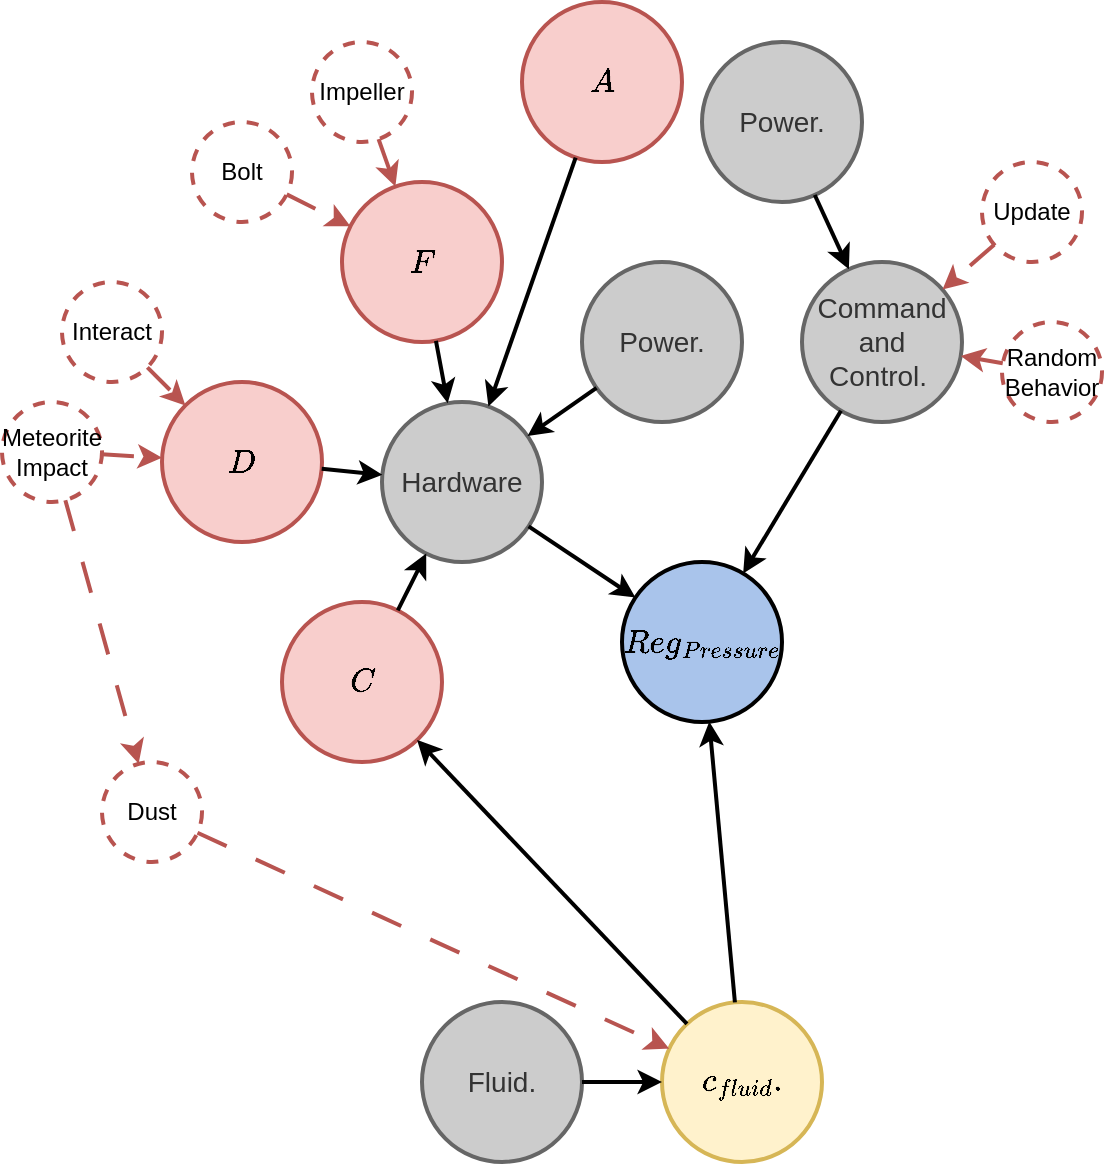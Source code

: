 <mxfile version="22.1.21" type="device" pages="2">
  <diagram name="Pump" id="0_WOAplyBA63272rJkTl">
    <mxGraphModel dx="-3696" dy="1784" grid="1" gridSize="10" guides="1" tooltips="1" connect="1" arrows="1" fold="1" page="1" pageScale="1" pageWidth="850" pageHeight="1100" math="1" shadow="0">
      <root>
        <mxCell id="0" />
        <mxCell id="1" parent="0" />
        <mxCell id="S3a6wqvJ_KHZnkn0MUWA-1" value="&lt;font style=&quot;font-size: 14px;&quot;&gt;Hardware&lt;/font&gt;" style="ellipse;whiteSpace=wrap;html=1;aspect=fixed;fillColor=#CCCCCC;strokeColor=#666666;strokeWidth=2;fontColor=#333333;" parent="1" vertex="1">
          <mxGeometry x="4490" y="-770" width="80" height="80" as="geometry" />
        </mxCell>
        <mxCell id="S3a6wqvJ_KHZnkn0MUWA-2" value="&lt;font style=&quot;font-size: 14px;&quot;&gt;Power.&lt;/font&gt;" style="ellipse;whiteSpace=wrap;html=1;aspect=fixed;fillColor=#CCCCCC;strokeColor=#666666;strokeWidth=2;fontColor=#333333;" parent="1" vertex="1">
          <mxGeometry x="4590" y="-840" width="80" height="80" as="geometry" />
        </mxCell>
        <mxCell id="S3a6wqvJ_KHZnkn0MUWA-3" value="&lt;font style=&quot;font-size: 14px;&quot;&gt;Command and Control.&amp;nbsp;&lt;/font&gt;" style="ellipse;whiteSpace=wrap;html=1;aspect=fixed;fillColor=#CCCCCC;strokeColor=#666666;strokeWidth=2;fontColor=#333333;" parent="1" vertex="1">
          <mxGeometry x="4700" y="-840" width="80" height="80" as="geometry" />
        </mxCell>
        <mxCell id="S3a6wqvJ_KHZnkn0MUWA-4" value="&lt;font style=&quot;font-size: 14px;&quot;&gt;$$Reg_{Pressure}$$&lt;/font&gt;" style="ellipse;whiteSpace=wrap;html=1;aspect=fixed;fillColor=#A9C4EB;strokeWidth=2;" parent="1" vertex="1">
          <mxGeometry x="4610" y="-690" width="80" height="80" as="geometry" />
        </mxCell>
        <mxCell id="S3a6wqvJ_KHZnkn0MUWA-5" value="&lt;font style=&quot;font-size: 14px;&quot;&gt;Power.&lt;/font&gt;" style="ellipse;whiteSpace=wrap;html=1;aspect=fixed;fillColor=#CCCCCC;strokeColor=#666666;strokeWidth=2;fontColor=#333333;" parent="1" vertex="1">
          <mxGeometry x="4650" y="-950" width="80" height="80" as="geometry" />
        </mxCell>
        <mxCell id="S3a6wqvJ_KHZnkn0MUWA-6" value="" style="endArrow=classic;html=1;rounded=0;strokeWidth=2;" parent="1" source="S3a6wqvJ_KHZnkn0MUWA-1" target="S3a6wqvJ_KHZnkn0MUWA-4" edge="1">
          <mxGeometry width="50" height="50" relative="1" as="geometry">
            <mxPoint x="4751" y="-816" as="sourcePoint" />
            <mxPoint x="4739" y="-759" as="targetPoint" />
          </mxGeometry>
        </mxCell>
        <mxCell id="S3a6wqvJ_KHZnkn0MUWA-7" value="" style="endArrow=classic;html=1;rounded=0;strokeWidth=2;" parent="1" source="S3a6wqvJ_KHZnkn0MUWA-2" target="S3a6wqvJ_KHZnkn0MUWA-1" edge="1">
          <mxGeometry width="50" height="50" relative="1" as="geometry">
            <mxPoint x="4573" y="-698" as="sourcePoint" />
            <mxPoint x="4627" y="-662" as="targetPoint" />
          </mxGeometry>
        </mxCell>
        <mxCell id="S3a6wqvJ_KHZnkn0MUWA-8" value="" style="endArrow=classic;html=1;rounded=0;strokeWidth=2;" parent="1" source="S3a6wqvJ_KHZnkn0MUWA-3" target="S3a6wqvJ_KHZnkn0MUWA-4" edge="1">
          <mxGeometry width="50" height="50" relative="1" as="geometry">
            <mxPoint x="4645" y="-750" as="sourcePoint" />
            <mxPoint x="4655" y="-680" as="targetPoint" />
          </mxGeometry>
        </mxCell>
        <mxCell id="S3a6wqvJ_KHZnkn0MUWA-9" value="" style="endArrow=classic;html=1;rounded=0;strokeWidth=2;" parent="1" source="S3a6wqvJ_KHZnkn0MUWA-5" target="S3a6wqvJ_KHZnkn0MUWA-3" edge="1">
          <mxGeometry width="50" height="50" relative="1" as="geometry">
            <mxPoint x="4729" y="-756" as="sourcePoint" />
            <mxPoint x="4681" y="-674" as="targetPoint" />
          </mxGeometry>
        </mxCell>
        <mxCell id="S3a6wqvJ_KHZnkn0MUWA-10" value="&lt;font style=&quot;font-size: 12px;&quot;&gt;Update&lt;/font&gt;" style="ellipse;whiteSpace=wrap;html=1;aspect=fixed;strokeWidth=2;strokeColor=#b85450;fillColor=#ffffff;dashed=1;" parent="1" vertex="1">
          <mxGeometry x="4790" y="-890" width="50" height="50" as="geometry" />
        </mxCell>
        <mxCell id="S3a6wqvJ_KHZnkn0MUWA-11" value="&lt;font style=&quot;font-size: 12px;&quot;&gt;Random Behavior&lt;/font&gt;" style="ellipse;whiteSpace=wrap;html=1;aspect=fixed;strokeWidth=2;strokeColor=#b85450;fillColor=#ffffff;dashed=1;" parent="1" vertex="1">
          <mxGeometry x="4800" y="-810" width="50" height="50" as="geometry" />
        </mxCell>
        <mxCell id="S3a6wqvJ_KHZnkn0MUWA-12" value="" style="endArrow=classic;html=1;rounded=0;strokeColor=#B85450;dashed=1;dashPattern=8 8;strokeWidth=2;" parent="1" source="S3a6wqvJ_KHZnkn0MUWA-11" target="S3a6wqvJ_KHZnkn0MUWA-3" edge="1">
          <mxGeometry width="50" height="50" relative="1" as="geometry">
            <mxPoint x="4930" y="-849" as="sourcePoint" />
            <mxPoint x="4900" y="-854" as="targetPoint" />
          </mxGeometry>
        </mxCell>
        <mxCell id="S3a6wqvJ_KHZnkn0MUWA-13" value="" style="endArrow=classic;html=1;rounded=0;strokeColor=#B85450;dashed=1;dashPattern=8 8;strokeWidth=2;" parent="1" source="S3a6wqvJ_KHZnkn0MUWA-10" target="S3a6wqvJ_KHZnkn0MUWA-3" edge="1">
          <mxGeometry width="50" height="50" relative="1" as="geometry">
            <mxPoint x="4916" y="-904" as="sourcePoint" />
            <mxPoint x="4891" y="-885" as="targetPoint" />
          </mxGeometry>
        </mxCell>
        <mxCell id="S3a6wqvJ_KHZnkn0MUWA-14" value="&lt;font style=&quot;font-size: 14px;&quot;&gt;$$A$$&lt;/font&gt;" style="ellipse;whiteSpace=wrap;html=1;aspect=fixed;fillColor=#f8cecc;strokeColor=#b85450;strokeWidth=2;" parent="1" vertex="1">
          <mxGeometry x="4560" y="-970" width="80" height="80" as="geometry" />
        </mxCell>
        <mxCell id="S3a6wqvJ_KHZnkn0MUWA-15" value="&lt;font style=&quot;font-size: 14px;&quot;&gt;$$D$$&lt;/font&gt;" style="ellipse;whiteSpace=wrap;html=1;aspect=fixed;fillColor=#f8cecc;strokeColor=#b85450;strokeWidth=2;" parent="1" vertex="1">
          <mxGeometry x="4380" y="-780" width="80" height="80" as="geometry" />
        </mxCell>
        <mxCell id="S3a6wqvJ_KHZnkn0MUWA-16" value="&lt;font style=&quot;font-size: 14px;&quot;&gt;$$F$$&lt;/font&gt;" style="ellipse;whiteSpace=wrap;html=1;aspect=fixed;fillColor=#f8cecc;strokeColor=#b85450;strokeWidth=2;" parent="1" vertex="1">
          <mxGeometry x="4470" y="-880" width="80" height="80" as="geometry" />
        </mxCell>
        <mxCell id="S3a6wqvJ_KHZnkn0MUWA-17" value="&lt;font style=&quot;font-size: 14px;&quot;&gt;Fluid.&lt;/font&gt;" style="ellipse;whiteSpace=wrap;html=1;aspect=fixed;fillColor=#CCCCCC;strokeColor=#666666;strokeWidth=2;fontColor=#333333;direction=south;" parent="1" vertex="1">
          <mxGeometry x="4510" y="-470" width="80" height="80" as="geometry" />
        </mxCell>
        <mxCell id="S3a6wqvJ_KHZnkn0MUWA-18" value="&lt;font style=&quot;font-size: 14px;&quot;&gt;$$c_{fluid}.$$&lt;/font&gt;" style="ellipse;whiteSpace=wrap;html=1;aspect=fixed;strokeWidth=2;strokeColor=#d6b656;fillColor=#fff2cc;direction=south;rotation=0;" parent="1" vertex="1">
          <mxGeometry x="4630" y="-470" width="80" height="80" as="geometry" />
        </mxCell>
        <mxCell id="S3a6wqvJ_KHZnkn0MUWA-19" value="&lt;font style=&quot;font-size: 14px;&quot;&gt;$$C$$&lt;/font&gt;" style="ellipse;whiteSpace=wrap;html=1;aspect=fixed;fillColor=#f8cecc;strokeColor=#b85450;strokeWidth=2;" parent="1" vertex="1">
          <mxGeometry x="4440" y="-670" width="80" height="80" as="geometry" />
        </mxCell>
        <mxCell id="S3a6wqvJ_KHZnkn0MUWA-20" value="" style="endArrow=classic;html=1;rounded=0;strokeWidth=2;" parent="1" source="S3a6wqvJ_KHZnkn0MUWA-17" target="S3a6wqvJ_KHZnkn0MUWA-18" edge="1">
          <mxGeometry width="50" height="50" relative="1" as="geometry">
            <mxPoint x="5004" y="-117" as="sourcePoint" />
            <mxPoint x="4976" y="-183" as="targetPoint" />
          </mxGeometry>
        </mxCell>
        <mxCell id="S3a6wqvJ_KHZnkn0MUWA-21" value="" style="endArrow=classic;html=1;rounded=0;strokeWidth=2;" parent="1" source="S3a6wqvJ_KHZnkn0MUWA-19" target="S3a6wqvJ_KHZnkn0MUWA-1" edge="1">
          <mxGeometry width="50" height="50" relative="1" as="geometry">
            <mxPoint x="4620" y="-420" as="sourcePoint" />
            <mxPoint x="4660" y="-420" as="targetPoint" />
          </mxGeometry>
        </mxCell>
        <mxCell id="S3a6wqvJ_KHZnkn0MUWA-22" value="" style="endArrow=classic;html=1;rounded=0;strokeWidth=2;" parent="1" source="S3a6wqvJ_KHZnkn0MUWA-15" target="S3a6wqvJ_KHZnkn0MUWA-1" edge="1">
          <mxGeometry width="50" height="50" relative="1" as="geometry">
            <mxPoint x="4508" y="-656" as="sourcePoint" />
            <mxPoint x="4522" y="-684" as="targetPoint" />
          </mxGeometry>
        </mxCell>
        <mxCell id="S3a6wqvJ_KHZnkn0MUWA-23" value="" style="endArrow=classic;html=1;rounded=0;strokeWidth=2;" parent="1" source="S3a6wqvJ_KHZnkn0MUWA-16" target="S3a6wqvJ_KHZnkn0MUWA-1" edge="1">
          <mxGeometry width="50" height="50" relative="1" as="geometry">
            <mxPoint x="4470" y="-727" as="sourcePoint" />
            <mxPoint x="4500" y="-724" as="targetPoint" />
          </mxGeometry>
        </mxCell>
        <mxCell id="S3a6wqvJ_KHZnkn0MUWA-24" value="" style="endArrow=classic;html=1;rounded=0;strokeWidth=2;" parent="1" source="S3a6wqvJ_KHZnkn0MUWA-14" target="S3a6wqvJ_KHZnkn0MUWA-1" edge="1">
          <mxGeometry width="50" height="50" relative="1" as="geometry">
            <mxPoint x="4527" y="-791" as="sourcePoint" />
            <mxPoint x="4533" y="-759" as="targetPoint" />
          </mxGeometry>
        </mxCell>
        <mxCell id="S3a6wqvJ_KHZnkn0MUWA-25" value="" style="endArrow=classic;html=1;rounded=0;strokeWidth=2;" parent="1" source="S3a6wqvJ_KHZnkn0MUWA-18" target="S3a6wqvJ_KHZnkn0MUWA-4" edge="1">
          <mxGeometry width="50" height="50" relative="1" as="geometry">
            <mxPoint x="4573" y="-698" as="sourcePoint" />
            <mxPoint x="4627" y="-662" as="targetPoint" />
          </mxGeometry>
        </mxCell>
        <mxCell id="S3a6wqvJ_KHZnkn0MUWA-26" value="&lt;font style=&quot;font-size: 12px;&quot;&gt;Meteorite Impact&lt;/font&gt;" style="ellipse;whiteSpace=wrap;html=1;aspect=fixed;strokeWidth=2;strokeColor=#b85450;fillColor=#ffffff;dashed=1;" parent="1" vertex="1">
          <mxGeometry x="4300" y="-770" width="50" height="50" as="geometry" />
        </mxCell>
        <mxCell id="S3a6wqvJ_KHZnkn0MUWA-27" value="Interact" style="ellipse;whiteSpace=wrap;html=1;aspect=fixed;strokeWidth=2;strokeColor=#b85450;fillColor=#ffffff;dashed=1;" parent="1" vertex="1">
          <mxGeometry x="4330" y="-830" width="50" height="50" as="geometry" />
        </mxCell>
        <mxCell id="S3a6wqvJ_KHZnkn0MUWA-28" value="" style="endArrow=classic;html=1;rounded=0;strokeColor=#B85450;dashed=1;dashPattern=8 8;strokeWidth=2;" parent="1" source="S3a6wqvJ_KHZnkn0MUWA-27" target="S3a6wqvJ_KHZnkn0MUWA-15" edge="1">
          <mxGeometry width="50" height="50" relative="1" as="geometry">
            <mxPoint x="4350" y="-500" as="sourcePoint" />
            <mxPoint x="4460" y="-250" as="targetPoint" />
          </mxGeometry>
        </mxCell>
        <mxCell id="S3a6wqvJ_KHZnkn0MUWA-29" value="" style="endArrow=classic;html=1;rounded=0;strokeColor=#B85450;dashed=1;dashPattern=8 8;strokeWidth=2;" parent="1" source="S3a6wqvJ_KHZnkn0MUWA-26" target="S3a6wqvJ_KHZnkn0MUWA-15" edge="1">
          <mxGeometry width="50" height="50" relative="1" as="geometry">
            <mxPoint x="4350" y="-320" as="sourcePoint" />
            <mxPoint x="4430" y="-560" as="targetPoint" />
          </mxGeometry>
        </mxCell>
        <mxCell id="S3a6wqvJ_KHZnkn0MUWA-30" value="" style="endArrow=classic;html=1;rounded=0;strokeWidth=2;" parent="1" source="S3a6wqvJ_KHZnkn0MUWA-18" target="S3a6wqvJ_KHZnkn0MUWA-19" edge="1">
          <mxGeometry width="50" height="50" relative="1" as="geometry">
            <mxPoint x="4600" y="-420" as="sourcePoint" />
            <mxPoint x="4640" y="-420" as="targetPoint" />
          </mxGeometry>
        </mxCell>
        <mxCell id="S3a6wqvJ_KHZnkn0MUWA-31" value="&lt;font style=&quot;font-size: 12px;&quot;&gt;Bolt&lt;/font&gt;" style="ellipse;whiteSpace=wrap;html=1;aspect=fixed;strokeWidth=2;strokeColor=#b85450;fillColor=#ffffff;dashed=1;" parent="1" vertex="1">
          <mxGeometry x="4395" y="-910" width="50" height="50" as="geometry" />
        </mxCell>
        <mxCell id="S3a6wqvJ_KHZnkn0MUWA-32" value="Impeller" style="ellipse;whiteSpace=wrap;html=1;aspect=fixed;strokeWidth=2;strokeColor=#b85450;fillColor=#ffffff;dashed=1;" parent="1" vertex="1">
          <mxGeometry x="4455" y="-950" width="50" height="50" as="geometry" />
        </mxCell>
        <mxCell id="S3a6wqvJ_KHZnkn0MUWA-33" value="" style="endArrow=classic;html=1;rounded=0;strokeColor=#B85450;dashed=1;dashPattern=8 8;strokeWidth=2;" parent="1" source="S3a6wqvJ_KHZnkn0MUWA-31" target="S3a6wqvJ_KHZnkn0MUWA-16" edge="1">
          <mxGeometry width="50" height="50" relative="1" as="geometry">
            <mxPoint x="4360" y="-734" as="sourcePoint" />
            <mxPoint x="4390" y="-732" as="targetPoint" />
          </mxGeometry>
        </mxCell>
        <mxCell id="S3a6wqvJ_KHZnkn0MUWA-34" value="" style="endArrow=classic;html=1;rounded=0;strokeColor=#B85450;dashed=1;dashPattern=8 8;strokeWidth=2;" parent="1" source="S3a6wqvJ_KHZnkn0MUWA-32" target="S3a6wqvJ_KHZnkn0MUWA-16" edge="1">
          <mxGeometry width="50" height="50" relative="1" as="geometry">
            <mxPoint x="4452" y="-864" as="sourcePoint" />
            <mxPoint x="4484" y="-848" as="targetPoint" />
          </mxGeometry>
        </mxCell>
        <mxCell id="S3a6wqvJ_KHZnkn0MUWA-35" value="&lt;font style=&quot;font-size: 12px;&quot;&gt;Dust&lt;/font&gt;" style="ellipse;whiteSpace=wrap;html=1;aspect=fixed;strokeWidth=2;strokeColor=#b85450;fillColor=#ffffff;dashed=1;" parent="1" vertex="1">
          <mxGeometry x="4350" y="-590" width="50" height="50" as="geometry" />
        </mxCell>
        <mxCell id="S3a6wqvJ_KHZnkn0MUWA-36" value="" style="endArrow=classic;html=1;rounded=0;strokeColor=#B85450;dashed=1;dashPattern=8 8;strokeWidth=2;" parent="1" source="S3a6wqvJ_KHZnkn0MUWA-26" target="S3a6wqvJ_KHZnkn0MUWA-35" edge="1">
          <mxGeometry width="50" height="50" relative="1" as="geometry">
            <mxPoint x="4360" y="-734" as="sourcePoint" />
            <mxPoint x="4390" y="-732" as="targetPoint" />
            <Array as="points" />
          </mxGeometry>
        </mxCell>
        <mxCell id="S3a6wqvJ_KHZnkn0MUWA-37" value="" style="endArrow=classic;html=1;rounded=0;strokeColor=#B85450;dashed=1;dashPattern=8 8;strokeWidth=2;" parent="1" source="S3a6wqvJ_KHZnkn0MUWA-35" target="S3a6wqvJ_KHZnkn0MUWA-18" edge="1">
          <mxGeometry width="50" height="50" relative="1" as="geometry">
            <mxPoint x="4342" y="-711" as="sourcePoint" />
            <mxPoint x="4378" y="-579" as="targetPoint" />
            <Array as="points" />
          </mxGeometry>
        </mxCell>
      </root>
    </mxGraphModel>
  </diagram>
  <diagram id="Ynrv6BabhiPhyXfEsbm4" name="Pump - C">
    <mxGraphModel dx="-3696" dy="1784" grid="1" gridSize="10" guides="1" tooltips="1" connect="1" arrows="1" fold="1" page="1" pageScale="1" pageWidth="850" pageHeight="1100" math="1" shadow="0">
      <root>
        <mxCell id="0" />
        <mxCell id="1" parent="0" />
        <mxCell id="xTWIMm0Xr5rcW1xujKDz-1" value="" style="ellipse;whiteSpace=wrap;html=1;strokeWidth=3;" parent="1" vertex="1">
          <mxGeometry x="4289" y="-1016" width="580" height="530" as="geometry" />
        </mxCell>
        <mxCell id="_KDeC4PoL_p-tAMX5x54-1" value="&lt;font style=&quot;font-size: 14px;&quot;&gt;Hardware&lt;/font&gt;" style="ellipse;whiteSpace=wrap;html=1;aspect=fixed;fillColor=#CCCCCC;strokeColor=#666666;strokeWidth=2;fontColor=#333333;" parent="1" vertex="1">
          <mxGeometry x="4490" y="-770" width="80" height="80" as="geometry" />
        </mxCell>
        <mxCell id="_KDeC4PoL_p-tAMX5x54-2" value="&lt;font style=&quot;font-size: 14px;&quot;&gt;Power.&lt;/font&gt;" style="ellipse;whiteSpace=wrap;html=1;aspect=fixed;fillColor=#CCCCCC;strokeColor=#666666;strokeWidth=2;fontColor=#333333;" parent="1" vertex="1">
          <mxGeometry x="4610" y="-800" width="80" height="80" as="geometry" />
        </mxCell>
        <mxCell id="_KDeC4PoL_p-tAMX5x54-3" value="&lt;font style=&quot;font-size: 14px;&quot;&gt;Software.&amp;nbsp;&lt;/font&gt;" style="ellipse;whiteSpace=wrap;html=1;aspect=fixed;fillColor=#CCCCCC;strokeColor=#666666;strokeWidth=2;fontColor=#333333;" parent="1" vertex="1">
          <mxGeometry x="4720" y="-650" width="80" height="80" as="geometry" />
        </mxCell>
        <mxCell id="_KDeC4PoL_p-tAMX5x54-4" value="&lt;font style=&quot;font-size: 14px;&quot;&gt;$$Reg_{Pressure}$$&lt;/font&gt;" style="ellipse;whiteSpace=wrap;html=1;aspect=fixed;fillColor=#A9C4EB;strokeWidth=2;" parent="1" vertex="1">
          <mxGeometry x="4610" y="-690" width="80" height="80" as="geometry" />
        </mxCell>
        <mxCell id="_KDeC4PoL_p-tAMX5x54-5" value="&lt;font style=&quot;font-size: 14px;&quot;&gt;Power.&lt;/font&gt;" style="ellipse;whiteSpace=wrap;html=1;aspect=fixed;fillColor=#CCCCCC;strokeColor=#666666;strokeWidth=2;fontColor=#333333;" parent="1" vertex="1">
          <mxGeometry x="4915" y="-680" width="80" height="80" as="geometry" />
        </mxCell>
        <mxCell id="_KDeC4PoL_p-tAMX5x54-6" value="" style="endArrow=classic;html=1;rounded=0;strokeWidth=2;" parent="1" source="_KDeC4PoL_p-tAMX5x54-1" target="_KDeC4PoL_p-tAMX5x54-4" edge="1">
          <mxGeometry width="50" height="50" relative="1" as="geometry">
            <mxPoint x="4751" y="-816" as="sourcePoint" />
            <mxPoint x="4739" y="-759" as="targetPoint" />
          </mxGeometry>
        </mxCell>
        <mxCell id="_KDeC4PoL_p-tAMX5x54-7" value="" style="endArrow=classic;html=1;rounded=0;strokeWidth=2;" parent="1" source="_KDeC4PoL_p-tAMX5x54-2" target="_KDeC4PoL_p-tAMX5x54-1" edge="1">
          <mxGeometry width="50" height="50" relative="1" as="geometry">
            <mxPoint x="4573" y="-698" as="sourcePoint" />
            <mxPoint x="4627" y="-662" as="targetPoint" />
          </mxGeometry>
        </mxCell>
        <mxCell id="_KDeC4PoL_p-tAMX5x54-8" value="" style="endArrow=classic;html=1;rounded=0;strokeWidth=2;" parent="1" source="_KDeC4PoL_p-tAMX5x54-3" target="_KDeC4PoL_p-tAMX5x54-4" edge="1">
          <mxGeometry width="50" height="50" relative="1" as="geometry">
            <mxPoint x="4645" y="-750" as="sourcePoint" />
            <mxPoint x="4655" y="-680" as="targetPoint" />
          </mxGeometry>
        </mxCell>
        <mxCell id="_KDeC4PoL_p-tAMX5x54-9" value="" style="endArrow=classic;html=1;rounded=0;strokeWidth=2;" parent="1" source="_KDeC4PoL_p-tAMX5x54-5" target="_KDeC4PoL_p-tAMX5x54-3" edge="1">
          <mxGeometry width="50" height="50" relative="1" as="geometry">
            <mxPoint x="4729" y="-756" as="sourcePoint" />
            <mxPoint x="4681" y="-674" as="targetPoint" />
          </mxGeometry>
        </mxCell>
        <mxCell id="_KDeC4PoL_p-tAMX5x54-10" value="&lt;font style=&quot;font-size: 12px;&quot;&gt;Update&lt;/font&gt;" style="ellipse;whiteSpace=wrap;html=1;aspect=fixed;strokeWidth=2;strokeColor=#b85450;fillColor=#ffffff;dashed=1;" parent="1" vertex="1">
          <mxGeometry x="4790" y="-700" width="50" height="50" as="geometry" />
        </mxCell>
        <mxCell id="_KDeC4PoL_p-tAMX5x54-11" value="&lt;font style=&quot;font-size: 12px;&quot;&gt;Random Behavior&lt;/font&gt;" style="ellipse;whiteSpace=wrap;html=1;aspect=fixed;strokeWidth=2;strokeColor=#b85450;fillColor=#ffffff;dashed=1;" parent="1" vertex="1">
          <mxGeometry x="4675" y="-575" width="50" height="50" as="geometry" />
        </mxCell>
        <mxCell id="_KDeC4PoL_p-tAMX5x54-12" value="" style="endArrow=classic;html=1;rounded=0;strokeColor=#B85450;dashed=1;dashPattern=8 8;strokeWidth=2;" parent="1" source="_KDeC4PoL_p-tAMX5x54-11" target="_KDeC4PoL_p-tAMX5x54-3" edge="1">
          <mxGeometry width="50" height="50" relative="1" as="geometry">
            <mxPoint x="4930" y="-849" as="sourcePoint" />
            <mxPoint x="4900" y="-854" as="targetPoint" />
          </mxGeometry>
        </mxCell>
        <mxCell id="_KDeC4PoL_p-tAMX5x54-13" value="" style="endArrow=classic;html=1;rounded=0;strokeColor=#B85450;dashed=1;dashPattern=8 8;strokeWidth=2;" parent="1" source="_KDeC4PoL_p-tAMX5x54-10" target="_KDeC4PoL_p-tAMX5x54-3" edge="1">
          <mxGeometry width="50" height="50" relative="1" as="geometry">
            <mxPoint x="4916" y="-904" as="sourcePoint" />
            <mxPoint x="4891" y="-885" as="targetPoint" />
          </mxGeometry>
        </mxCell>
        <mxCell id="_KDeC4PoL_p-tAMX5x54-16" value="&lt;font style=&quot;font-size: 14px;&quot;&gt;$$A$$&lt;/font&gt;" style="ellipse;whiteSpace=wrap;html=1;aspect=fixed;fillColor=#f8cecc;strokeColor=#b85450;strokeWidth=2;" parent="1" vertex="1">
          <mxGeometry x="4560" y="-970" width="80" height="80" as="geometry" />
        </mxCell>
        <mxCell id="_KDeC4PoL_p-tAMX5x54-17" value="&lt;font style=&quot;font-size: 14px;&quot;&gt;$$D$$&lt;/font&gt;" style="ellipse;whiteSpace=wrap;html=1;aspect=fixed;fillColor=#f8cecc;strokeColor=#b85450;strokeWidth=2;" parent="1" vertex="1">
          <mxGeometry x="4380" y="-780" width="80" height="80" as="geometry" />
        </mxCell>
        <mxCell id="_KDeC4PoL_p-tAMX5x54-18" value="&lt;font style=&quot;font-size: 14px;&quot;&gt;$$F$$&lt;/font&gt;" style="ellipse;whiteSpace=wrap;html=1;aspect=fixed;fillColor=#f8cecc;strokeColor=#b85450;strokeWidth=2;" parent="1" vertex="1">
          <mxGeometry x="4470" y="-880" width="80" height="80" as="geometry" />
        </mxCell>
        <mxCell id="_KDeC4PoL_p-tAMX5x54-19" value="&lt;font style=&quot;font-size: 14px;&quot;&gt;Fluid.&lt;/font&gt;" style="ellipse;whiteSpace=wrap;html=1;aspect=fixed;fillColor=#CCCCCC;strokeColor=#666666;strokeWidth=2;fontColor=#333333;direction=south;" parent="1" vertex="1">
          <mxGeometry x="4510" y="-470" width="80" height="80" as="geometry" />
        </mxCell>
        <mxCell id="_KDeC4PoL_p-tAMX5x54-20" value="&lt;font style=&quot;font-size: 14px;&quot;&gt;$$c_{fluid}.$$&lt;/font&gt;" style="ellipse;whiteSpace=wrap;html=1;aspect=fixed;strokeWidth=2;strokeColor=#d6b656;fillColor=#fff2cc;direction=south;rotation=0;" parent="1" vertex="1">
          <mxGeometry x="4630" y="-470" width="80" height="80" as="geometry" />
        </mxCell>
        <mxCell id="_KDeC4PoL_p-tAMX5x54-22" value="&lt;font style=&quot;font-size: 14px;&quot;&gt;$$C$$&lt;/font&gt;" style="ellipse;whiteSpace=wrap;html=1;aspect=fixed;fillColor=#f8cecc;strokeColor=#b85450;strokeWidth=2;" parent="1" vertex="1">
          <mxGeometry x="4440" y="-670" width="80" height="80" as="geometry" />
        </mxCell>
        <mxCell id="_KDeC4PoL_p-tAMX5x54-23" value="" style="endArrow=classic;html=1;rounded=0;strokeWidth=2;" parent="1" source="_KDeC4PoL_p-tAMX5x54-19" target="_KDeC4PoL_p-tAMX5x54-20" edge="1">
          <mxGeometry width="50" height="50" relative="1" as="geometry">
            <mxPoint x="5004" y="-117" as="sourcePoint" />
            <mxPoint x="4976" y="-183" as="targetPoint" />
          </mxGeometry>
        </mxCell>
        <mxCell id="_KDeC4PoL_p-tAMX5x54-24" value="" style="endArrow=classic;html=1;rounded=0;strokeWidth=2;" parent="1" source="_KDeC4PoL_p-tAMX5x54-22" target="_KDeC4PoL_p-tAMX5x54-1" edge="1">
          <mxGeometry width="50" height="50" relative="1" as="geometry">
            <mxPoint x="4620" y="-420" as="sourcePoint" />
            <mxPoint x="4660" y="-420" as="targetPoint" />
          </mxGeometry>
        </mxCell>
        <mxCell id="_KDeC4PoL_p-tAMX5x54-25" value="" style="endArrow=classic;html=1;rounded=0;strokeWidth=2;" parent="1" source="_KDeC4PoL_p-tAMX5x54-17" target="_KDeC4PoL_p-tAMX5x54-1" edge="1">
          <mxGeometry width="50" height="50" relative="1" as="geometry">
            <mxPoint x="4508" y="-656" as="sourcePoint" />
            <mxPoint x="4522" y="-684" as="targetPoint" />
          </mxGeometry>
        </mxCell>
        <mxCell id="_KDeC4PoL_p-tAMX5x54-26" value="" style="endArrow=classic;html=1;rounded=0;strokeWidth=2;" parent="1" source="_KDeC4PoL_p-tAMX5x54-18" target="_KDeC4PoL_p-tAMX5x54-1" edge="1">
          <mxGeometry width="50" height="50" relative="1" as="geometry">
            <mxPoint x="4470" y="-727" as="sourcePoint" />
            <mxPoint x="4500" y="-724" as="targetPoint" />
          </mxGeometry>
        </mxCell>
        <mxCell id="_KDeC4PoL_p-tAMX5x54-27" value="" style="endArrow=classic;html=1;rounded=0;strokeWidth=2;" parent="1" source="_KDeC4PoL_p-tAMX5x54-16" target="_KDeC4PoL_p-tAMX5x54-1" edge="1">
          <mxGeometry width="50" height="50" relative="1" as="geometry">
            <mxPoint x="4527" y="-791" as="sourcePoint" />
            <mxPoint x="4533" y="-759" as="targetPoint" />
          </mxGeometry>
        </mxCell>
        <mxCell id="_KDeC4PoL_p-tAMX5x54-28" value="" style="endArrow=classic;html=1;rounded=0;strokeWidth=2;" parent="1" source="_KDeC4PoL_p-tAMX5x54-20" target="_KDeC4PoL_p-tAMX5x54-4" edge="1">
          <mxGeometry width="50" height="50" relative="1" as="geometry">
            <mxPoint x="4573" y="-698" as="sourcePoint" />
            <mxPoint x="4627" y="-662" as="targetPoint" />
          </mxGeometry>
        </mxCell>
        <mxCell id="_KDeC4PoL_p-tAMX5x54-29" value="&lt;font style=&quot;font-size: 12px;&quot;&gt;Meteorite Impact&lt;/font&gt;" style="ellipse;whiteSpace=wrap;html=1;aspect=fixed;strokeWidth=2;strokeColor=#b85450;fillColor=#ffffff;dashed=1;" parent="1" vertex="1">
          <mxGeometry x="4300" y="-770" width="50" height="50" as="geometry" />
        </mxCell>
        <mxCell id="_KDeC4PoL_p-tAMX5x54-30" value="Interact" style="ellipse;whiteSpace=wrap;html=1;aspect=fixed;strokeWidth=2;strokeColor=#b85450;fillColor=#ffffff;dashed=1;" parent="1" vertex="1">
          <mxGeometry x="4330" y="-830" width="50" height="50" as="geometry" />
        </mxCell>
        <mxCell id="_KDeC4PoL_p-tAMX5x54-32" value="" style="endArrow=classic;html=1;rounded=0;strokeColor=#B85450;dashed=1;dashPattern=8 8;strokeWidth=2;" parent="1" source="_KDeC4PoL_p-tAMX5x54-30" target="_KDeC4PoL_p-tAMX5x54-17" edge="1">
          <mxGeometry width="50" height="50" relative="1" as="geometry">
            <mxPoint x="4350" y="-500" as="sourcePoint" />
            <mxPoint x="4460" y="-250" as="targetPoint" />
          </mxGeometry>
        </mxCell>
        <mxCell id="_KDeC4PoL_p-tAMX5x54-33" value="" style="endArrow=classic;html=1;rounded=0;strokeColor=#B85450;dashed=1;dashPattern=8 8;strokeWidth=2;" parent="1" source="_KDeC4PoL_p-tAMX5x54-29" target="_KDeC4PoL_p-tAMX5x54-17" edge="1">
          <mxGeometry width="50" height="50" relative="1" as="geometry">
            <mxPoint x="4350" y="-320" as="sourcePoint" />
            <mxPoint x="4430" y="-560" as="targetPoint" />
          </mxGeometry>
        </mxCell>
        <mxCell id="_KDeC4PoL_p-tAMX5x54-35" value="" style="endArrow=classic;html=1;rounded=0;strokeWidth=2;" parent="1" source="_KDeC4PoL_p-tAMX5x54-20" target="_KDeC4PoL_p-tAMX5x54-22" edge="1">
          <mxGeometry width="50" height="50" relative="1" as="geometry">
            <mxPoint x="4600" y="-420" as="sourcePoint" />
            <mxPoint x="4640" y="-420" as="targetPoint" />
          </mxGeometry>
        </mxCell>
        <mxCell id="_KDeC4PoL_p-tAMX5x54-36" value="&lt;font style=&quot;font-size: 12px;&quot;&gt;Bolt&lt;/font&gt;" style="ellipse;whiteSpace=wrap;html=1;aspect=fixed;strokeWidth=2;strokeColor=#b85450;fillColor=#ffffff;dashed=1;" parent="1" vertex="1">
          <mxGeometry x="4395" y="-910" width="50" height="50" as="geometry" />
        </mxCell>
        <mxCell id="_KDeC4PoL_p-tAMX5x54-37" value="Impeller" style="ellipse;whiteSpace=wrap;html=1;aspect=fixed;strokeWidth=2;strokeColor=#b85450;fillColor=#ffffff;dashed=1;" parent="1" vertex="1">
          <mxGeometry x="4455" y="-950" width="50" height="50" as="geometry" />
        </mxCell>
        <mxCell id="_KDeC4PoL_p-tAMX5x54-38" value="" style="endArrow=classic;html=1;rounded=0;strokeColor=#B85450;dashed=1;dashPattern=8 8;strokeWidth=2;" parent="1" source="_KDeC4PoL_p-tAMX5x54-36" target="_KDeC4PoL_p-tAMX5x54-18" edge="1">
          <mxGeometry width="50" height="50" relative="1" as="geometry">
            <mxPoint x="4360" y="-734" as="sourcePoint" />
            <mxPoint x="4390" y="-732" as="targetPoint" />
          </mxGeometry>
        </mxCell>
        <mxCell id="_KDeC4PoL_p-tAMX5x54-39" value="" style="endArrow=classic;html=1;rounded=0;strokeColor=#B85450;dashed=1;dashPattern=8 8;strokeWidth=2;" parent="1" source="_KDeC4PoL_p-tAMX5x54-37" target="_KDeC4PoL_p-tAMX5x54-18" edge="1">
          <mxGeometry width="50" height="50" relative="1" as="geometry">
            <mxPoint x="4452" y="-864" as="sourcePoint" />
            <mxPoint x="4484" y="-848" as="targetPoint" />
          </mxGeometry>
        </mxCell>
        <mxCell id="_KDeC4PoL_p-tAMX5x54-40" value="&lt;font style=&quot;font-size: 12px;&quot;&gt;Dust&lt;/font&gt;" style="ellipse;whiteSpace=wrap;html=1;aspect=fixed;strokeWidth=2;strokeColor=#b85450;fillColor=#ffffff;dashed=1;" parent="1" vertex="1">
          <mxGeometry x="4370" y="-620" width="50" height="50" as="geometry" />
        </mxCell>
        <mxCell id="_KDeC4PoL_p-tAMX5x54-41" value="" style="endArrow=classic;html=1;rounded=0;strokeColor=#B85450;dashed=1;dashPattern=8 8;strokeWidth=2;" parent="1" source="_KDeC4PoL_p-tAMX5x54-29" target="_KDeC4PoL_p-tAMX5x54-40" edge="1">
          <mxGeometry width="50" height="50" relative="1" as="geometry">
            <mxPoint x="4360" y="-734" as="sourcePoint" />
            <mxPoint x="4390" y="-732" as="targetPoint" />
            <Array as="points" />
          </mxGeometry>
        </mxCell>
        <mxCell id="_KDeC4PoL_p-tAMX5x54-42" value="" style="endArrow=classic;html=1;rounded=0;strokeColor=#B85450;dashed=1;dashPattern=8 8;strokeWidth=2;" parent="1" source="_KDeC4PoL_p-tAMX5x54-40" target="_KDeC4PoL_p-tAMX5x54-20" edge="1">
          <mxGeometry width="50" height="50" relative="1" as="geometry">
            <mxPoint x="4342" y="-711" as="sourcePoint" />
            <mxPoint x="4378" y="-579" as="targetPoint" />
            <Array as="points" />
          </mxGeometry>
        </mxCell>
        <mxCell id="5xqx0nNj9Rd00PRok7Qy-1" value="&lt;div style=&quot;text-align: center;&quot;&gt;&lt;font style=&quot;font-size: 48px;&quot;&gt;Pump&lt;/font&gt;&lt;/div&gt;" style="text;whiteSpace=wrap;html=1;fillColor=none;" vertex="1" parent="1">
          <mxGeometry x="4760" y="-890" width="155" height="40" as="geometry" />
        </mxCell>
      </root>
    </mxGraphModel>
  </diagram>
</mxfile>
